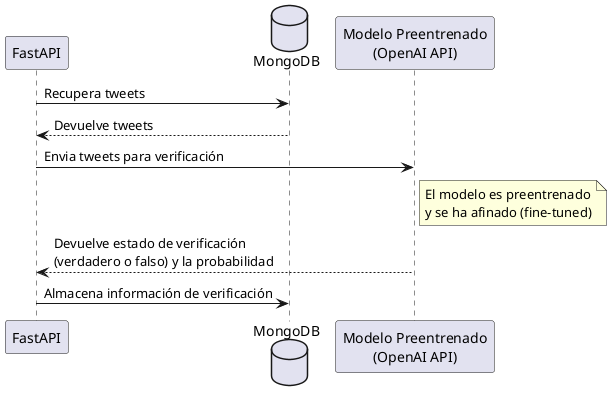 @startuml
participant "FastAPI" as F
database "MongoDB" as M
participant "Modelo Preentrenado\n(OpenAI API)" as O

F -> M : Recupera tweets
M --> F : Devuelve tweets
F -> O : Envia tweets para verificación
note right of O : El modelo es preentrenado\ny se ha afinado (fine-tuned)
O --> F : Devuelve estado de verificación\n(verdadero o falso) y la probabilidad
F -> M : Almacena información de verificación
@enduml
